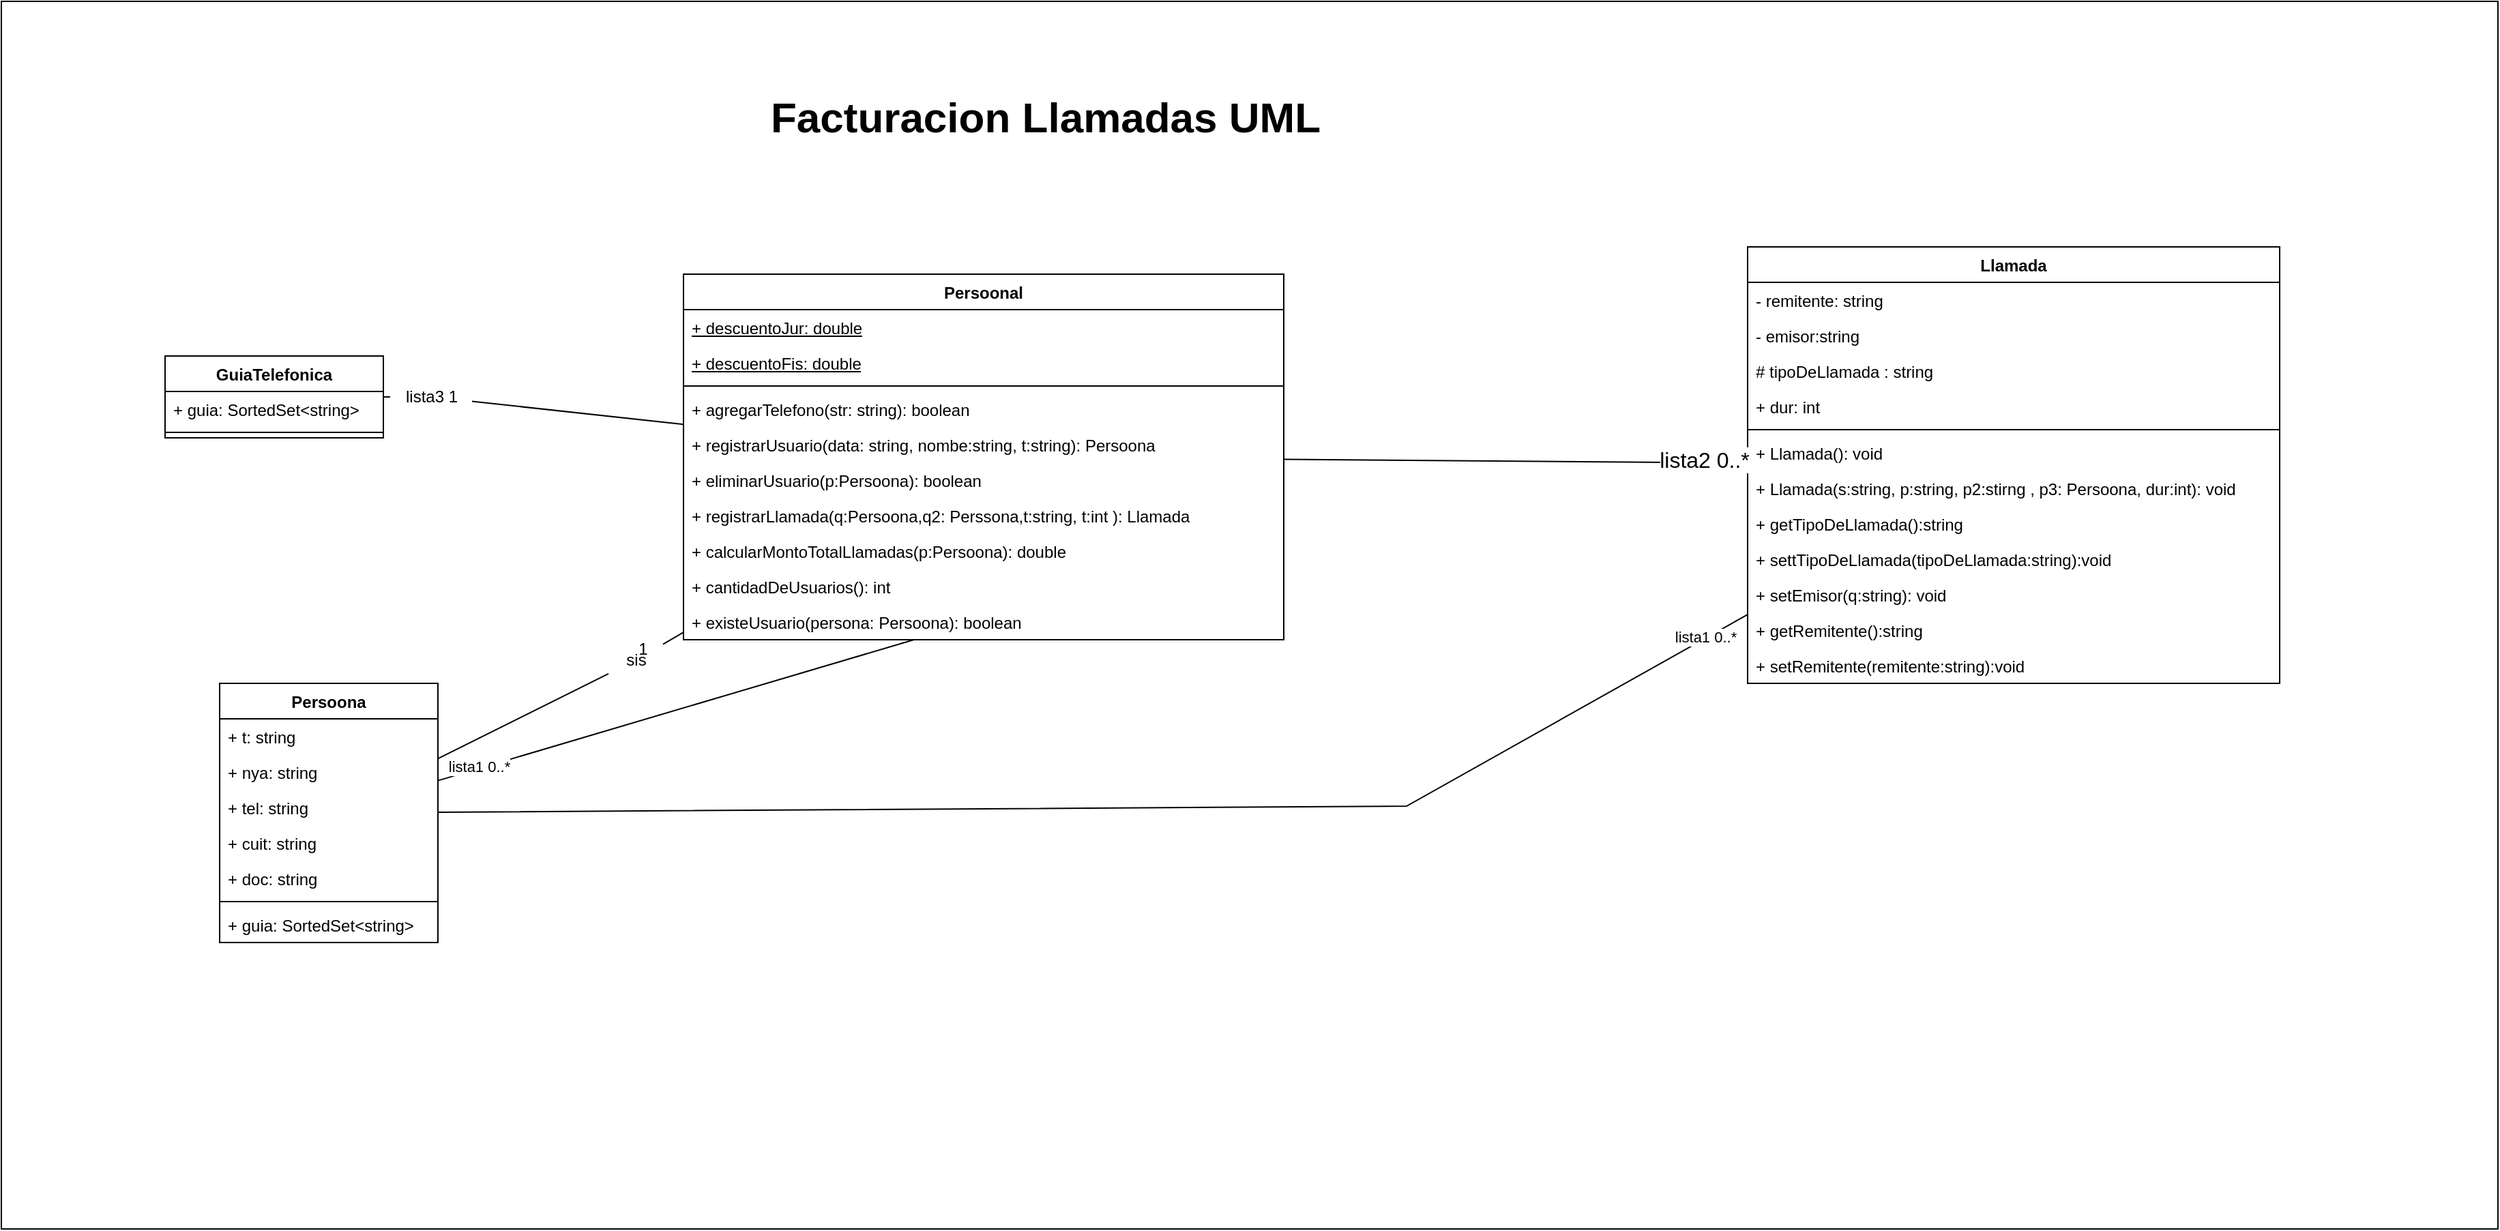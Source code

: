 <mxfile version="21.2.9" type="github">
  <diagram name="Page-1" id="Hu1fo8L_vSfaTOal0M1E">
    <mxGraphModel dx="2074" dy="1131" grid="1" gridSize="10" guides="1" tooltips="1" connect="1" arrows="1" fold="1" page="1" pageScale="1" pageWidth="850" pageHeight="1100" math="0" shadow="0">
      <root>
        <mxCell id="0" />
        <mxCell id="1" parent="0" />
        <mxCell id="ogSVJOR4Apt4eJmVQfsl-83" value="" style="rounded=0;whiteSpace=wrap;html=1;" parent="1" vertex="1">
          <mxGeometry x="550" y="400" width="1830" height="900" as="geometry" />
        </mxCell>
        <mxCell id="ogSVJOR4Apt4eJmVQfsl-20" value="Llamada" style="swimlane;fontStyle=1;align=center;verticalAlign=top;childLayout=stackLayout;horizontal=1;startSize=26;horizontalStack=0;resizeParent=1;resizeParentMax=0;resizeLast=0;collapsible=1;marginBottom=0;whiteSpace=wrap;html=1;" parent="1" vertex="1">
          <mxGeometry x="1830" y="580" width="390" height="320" as="geometry" />
        </mxCell>
        <mxCell id="ogSVJOR4Apt4eJmVQfsl-24" value="- remitente: string" style="text;strokeColor=none;fillColor=none;align=left;verticalAlign=top;spacingLeft=4;spacingRight=4;overflow=hidden;rotatable=0;points=[[0,0.5],[1,0.5]];portConstraint=eastwest;whiteSpace=wrap;html=1;" parent="ogSVJOR4Apt4eJmVQfsl-20" vertex="1">
          <mxGeometry y="26" width="390" height="26" as="geometry" />
        </mxCell>
        <mxCell id="ogSVJOR4Apt4eJmVQfsl-25" value="- emisor:string" style="text;strokeColor=none;fillColor=none;align=left;verticalAlign=top;spacingLeft=4;spacingRight=4;overflow=hidden;rotatable=0;points=[[0,0.5],[1,0.5]];portConstraint=eastwest;whiteSpace=wrap;html=1;" parent="ogSVJOR4Apt4eJmVQfsl-20" vertex="1">
          <mxGeometry y="52" width="390" height="26" as="geometry" />
        </mxCell>
        <mxCell id="ogSVJOR4Apt4eJmVQfsl-26" value="# tipoDeLlamada : string" style="text;strokeColor=none;fillColor=none;align=left;verticalAlign=top;spacingLeft=4;spacingRight=4;overflow=hidden;rotatable=0;points=[[0,0.5],[1,0.5]];portConstraint=eastwest;whiteSpace=wrap;html=1;" parent="ogSVJOR4Apt4eJmVQfsl-20" vertex="1">
          <mxGeometry y="78" width="390" height="26" as="geometry" />
        </mxCell>
        <mxCell id="ogSVJOR4Apt4eJmVQfsl-21" value="+ dur: int" style="text;strokeColor=none;fillColor=none;align=left;verticalAlign=top;spacingLeft=4;spacingRight=4;overflow=hidden;rotatable=0;points=[[0,0.5],[1,0.5]];portConstraint=eastwest;whiteSpace=wrap;html=1;" parent="ogSVJOR4Apt4eJmVQfsl-20" vertex="1">
          <mxGeometry y="104" width="390" height="26" as="geometry" />
        </mxCell>
        <mxCell id="ogSVJOR4Apt4eJmVQfsl-22" value="" style="line;strokeWidth=1;fillColor=none;align=left;verticalAlign=middle;spacingTop=-1;spacingLeft=3;spacingRight=3;rotatable=0;labelPosition=right;points=[];portConstraint=eastwest;strokeColor=inherit;" parent="ogSVJOR4Apt4eJmVQfsl-20" vertex="1">
          <mxGeometry y="130" width="390" height="8" as="geometry" />
        </mxCell>
        <mxCell id="ogSVJOR4Apt4eJmVQfsl-23" value="+ Llamada(): void" style="text;strokeColor=none;fillColor=none;align=left;verticalAlign=top;spacingLeft=4;spacingRight=4;overflow=hidden;rotatable=0;points=[[0,0.5],[1,0.5]];portConstraint=eastwest;whiteSpace=wrap;html=1;" parent="ogSVJOR4Apt4eJmVQfsl-20" vertex="1">
          <mxGeometry y="138" width="390" height="26" as="geometry" />
        </mxCell>
        <mxCell id="ogSVJOR4Apt4eJmVQfsl-29" value="+ Llamada(s:string, p:string, p2:stirng , p3: Persoona, dur:int): void" style="text;strokeColor=none;fillColor=none;align=left;verticalAlign=top;spacingLeft=4;spacingRight=4;overflow=hidden;rotatable=0;points=[[0,0.5],[1,0.5]];portConstraint=eastwest;whiteSpace=wrap;html=1;" parent="ogSVJOR4Apt4eJmVQfsl-20" vertex="1">
          <mxGeometry y="164" width="390" height="26" as="geometry" />
        </mxCell>
        <mxCell id="ogSVJOR4Apt4eJmVQfsl-31" value="+ getTipoDeLlamada():string" style="text;strokeColor=none;fillColor=none;align=left;verticalAlign=top;spacingLeft=4;spacingRight=4;overflow=hidden;rotatable=0;points=[[0,0.5],[1,0.5]];portConstraint=eastwest;whiteSpace=wrap;html=1;" parent="ogSVJOR4Apt4eJmVQfsl-20" vertex="1">
          <mxGeometry y="190" width="390" height="26" as="geometry" />
        </mxCell>
        <mxCell id="ogSVJOR4Apt4eJmVQfsl-33" value="+ settTipoDeLlamada(tipoDeLlamada:string):void" style="text;strokeColor=none;fillColor=none;align=left;verticalAlign=top;spacingLeft=4;spacingRight=4;overflow=hidden;rotatable=0;points=[[0,0.5],[1,0.5]];portConstraint=eastwest;whiteSpace=wrap;html=1;" parent="ogSVJOR4Apt4eJmVQfsl-20" vertex="1">
          <mxGeometry y="216" width="390" height="26" as="geometry" />
        </mxCell>
        <mxCell id="ogSVJOR4Apt4eJmVQfsl-28" value="+ setEmisor(q:string): void" style="text;strokeColor=none;fillColor=none;align=left;verticalAlign=top;spacingLeft=4;spacingRight=4;overflow=hidden;rotatable=0;points=[[0,0.5],[1,0.5]];portConstraint=eastwest;whiteSpace=wrap;html=1;" parent="ogSVJOR4Apt4eJmVQfsl-20" vertex="1">
          <mxGeometry y="242" width="390" height="26" as="geometry" />
        </mxCell>
        <mxCell id="ogSVJOR4Apt4eJmVQfsl-32" value="+ getRemitente():string" style="text;strokeColor=none;fillColor=none;align=left;verticalAlign=top;spacingLeft=4;spacingRight=4;overflow=hidden;rotatable=0;points=[[0,0.5],[1,0.5]];portConstraint=eastwest;whiteSpace=wrap;html=1;" parent="ogSVJOR4Apt4eJmVQfsl-20" vertex="1">
          <mxGeometry y="268" width="390" height="26" as="geometry" />
        </mxCell>
        <mxCell id="ogSVJOR4Apt4eJmVQfsl-34" value="+ setRemitente(remitente:string):void" style="text;strokeColor=none;fillColor=none;align=left;verticalAlign=top;spacingLeft=4;spacingRight=4;overflow=hidden;rotatable=0;points=[[0,0.5],[1,0.5]];portConstraint=eastwest;whiteSpace=wrap;html=1;" parent="ogSVJOR4Apt4eJmVQfsl-20" vertex="1">
          <mxGeometry y="294" width="390" height="26" as="geometry" />
        </mxCell>
        <mxCell id="ogSVJOR4Apt4eJmVQfsl-35" value="Persoonal" style="swimlane;fontStyle=1;align=center;verticalAlign=top;childLayout=stackLayout;horizontal=1;startSize=26;horizontalStack=0;resizeParent=1;resizeParentMax=0;resizeLast=0;collapsible=1;marginBottom=0;whiteSpace=wrap;html=1;" parent="1" vertex="1">
          <mxGeometry x="1050" y="600" width="440" height="268" as="geometry">
            <mxRectangle x="120" y="607" width="100" height="30" as="alternateBounds" />
          </mxGeometry>
        </mxCell>
        <mxCell id="ogSVJOR4Apt4eJmVQfsl-40" value="+ descuentoJur: double" style="text;strokeColor=none;fillColor=none;align=left;verticalAlign=top;spacingLeft=4;spacingRight=4;overflow=hidden;rotatable=0;points=[[0,0.5],[1,0.5]];portConstraint=eastwest;whiteSpace=wrap;html=1;fontStyle=4" parent="ogSVJOR4Apt4eJmVQfsl-35" vertex="1">
          <mxGeometry y="26" width="440" height="26" as="geometry" />
        </mxCell>
        <mxCell id="ogSVJOR4Apt4eJmVQfsl-50" value="+ descuentoFis: double" style="text;strokeColor=none;fillColor=none;align=left;verticalAlign=top;spacingLeft=4;spacingRight=4;overflow=hidden;rotatable=0;points=[[0,0.5],[1,0.5]];portConstraint=eastwest;whiteSpace=wrap;html=1;fontStyle=4" parent="ogSVJOR4Apt4eJmVQfsl-35" vertex="1">
          <mxGeometry y="52" width="440" height="26" as="geometry" />
        </mxCell>
        <mxCell id="ogSVJOR4Apt4eJmVQfsl-37" value="" style="line;strokeWidth=1;fillColor=none;align=left;verticalAlign=middle;spacingTop=-1;spacingLeft=3;spacingRight=3;rotatable=0;labelPosition=right;points=[];portConstraint=eastwest;strokeColor=inherit;" parent="ogSVJOR4Apt4eJmVQfsl-35" vertex="1">
          <mxGeometry y="78" width="440" height="8" as="geometry" />
        </mxCell>
        <mxCell id="ogSVJOR4Apt4eJmVQfsl-41" value="+ agregarTelefono(str: string): boolean" style="text;strokeColor=none;fillColor=none;align=left;verticalAlign=top;spacingLeft=4;spacingRight=4;overflow=hidden;rotatable=0;points=[[0,0.5],[1,0.5]];portConstraint=eastwest;whiteSpace=wrap;html=1;" parent="ogSVJOR4Apt4eJmVQfsl-35" vertex="1">
          <mxGeometry y="86" width="440" height="26" as="geometry" />
        </mxCell>
        <mxCell id="ogSVJOR4Apt4eJmVQfsl-42" value="+ registrarUsuario(data: string, nombe:string, t:string): Persoona" style="text;strokeColor=none;fillColor=none;align=left;verticalAlign=top;spacingLeft=4;spacingRight=4;overflow=hidden;rotatable=0;points=[[0,0.5],[1,0.5]];portConstraint=eastwest;whiteSpace=wrap;html=1;" parent="ogSVJOR4Apt4eJmVQfsl-35" vertex="1">
          <mxGeometry y="112" width="440" height="26" as="geometry" />
        </mxCell>
        <mxCell id="ogSVJOR4Apt4eJmVQfsl-43" value="+ eliminarUsuario(p:Persoona): boolean" style="text;strokeColor=none;fillColor=none;align=left;verticalAlign=top;spacingLeft=4;spacingRight=4;overflow=hidden;rotatable=0;points=[[0,0.5],[1,0.5]];portConstraint=eastwest;whiteSpace=wrap;html=1;" parent="ogSVJOR4Apt4eJmVQfsl-35" vertex="1">
          <mxGeometry y="138" width="440" height="26" as="geometry" />
        </mxCell>
        <mxCell id="ogSVJOR4Apt4eJmVQfsl-44" value="+ registrarLlamada(q:Persoona,q2: Perssona,t:string, t:int ): Llamada" style="text;strokeColor=none;fillColor=none;align=left;verticalAlign=top;spacingLeft=4;spacingRight=4;overflow=hidden;rotatable=0;points=[[0,0.5],[1,0.5]];portConstraint=eastwest;whiteSpace=wrap;html=1;" parent="ogSVJOR4Apt4eJmVQfsl-35" vertex="1">
          <mxGeometry y="164" width="440" height="26" as="geometry" />
        </mxCell>
        <mxCell id="ogSVJOR4Apt4eJmVQfsl-45" value="+ calcularMontoTotalLlamadas(p:Persoona): double" style="text;strokeColor=none;fillColor=none;align=left;verticalAlign=top;spacingLeft=4;spacingRight=4;overflow=hidden;rotatable=0;points=[[0,0.5],[1,0.5]];portConstraint=eastwest;whiteSpace=wrap;html=1;" parent="ogSVJOR4Apt4eJmVQfsl-35" vertex="1">
          <mxGeometry y="190" width="440" height="26" as="geometry" />
        </mxCell>
        <mxCell id="ogSVJOR4Apt4eJmVQfsl-46" value="+ cantidadDeUsuarios(): int" style="text;strokeColor=none;fillColor=none;align=left;verticalAlign=top;spacingLeft=4;spacingRight=4;overflow=hidden;rotatable=0;points=[[0,0.5],[1,0.5]];portConstraint=eastwest;whiteSpace=wrap;html=1;" parent="ogSVJOR4Apt4eJmVQfsl-35" vertex="1">
          <mxGeometry y="216" width="440" height="26" as="geometry" />
        </mxCell>
        <mxCell id="ogSVJOR4Apt4eJmVQfsl-38" value="+ existeUsuario(persona: Persoona): boolean" style="text;strokeColor=none;fillColor=none;align=left;verticalAlign=top;spacingLeft=4;spacingRight=4;overflow=hidden;rotatable=0;points=[[0,0.5],[1,0.5]];portConstraint=eastwest;whiteSpace=wrap;html=1;" parent="ogSVJOR4Apt4eJmVQfsl-35" vertex="1">
          <mxGeometry y="242" width="440" height="26" as="geometry" />
        </mxCell>
        <mxCell id="ogSVJOR4Apt4eJmVQfsl-51" value="GuiaTelefonica" style="swimlane;fontStyle=1;align=center;verticalAlign=top;childLayout=stackLayout;horizontal=1;startSize=26;horizontalStack=0;resizeParent=1;resizeParentMax=0;resizeLast=0;collapsible=1;marginBottom=0;whiteSpace=wrap;html=1;" parent="1" vertex="1">
          <mxGeometry x="670" y="660" width="160" height="60" as="geometry" />
        </mxCell>
        <mxCell id="ogSVJOR4Apt4eJmVQfsl-52" value="+ guia: SortedSet&amp;lt;string&amp;gt;" style="text;strokeColor=none;fillColor=none;align=left;verticalAlign=top;spacingLeft=4;spacingRight=4;overflow=hidden;rotatable=0;points=[[0,0.5],[1,0.5]];portConstraint=eastwest;whiteSpace=wrap;html=1;" parent="ogSVJOR4Apt4eJmVQfsl-51" vertex="1">
          <mxGeometry y="26" width="160" height="26" as="geometry" />
        </mxCell>
        <mxCell id="ogSVJOR4Apt4eJmVQfsl-53" value="" style="line;strokeWidth=1;fillColor=none;align=left;verticalAlign=middle;spacingTop=-1;spacingLeft=3;spacingRight=3;rotatable=0;labelPosition=right;points=[];portConstraint=eastwest;strokeColor=inherit;" parent="ogSVJOR4Apt4eJmVQfsl-51" vertex="1">
          <mxGeometry y="52" width="160" height="8" as="geometry" />
        </mxCell>
        <mxCell id="ogSVJOR4Apt4eJmVQfsl-55" value="Persoona" style="swimlane;fontStyle=1;align=center;verticalAlign=top;childLayout=stackLayout;horizontal=1;startSize=26;horizontalStack=0;resizeParent=1;resizeParentMax=0;resizeLast=0;collapsible=1;marginBottom=0;whiteSpace=wrap;html=1;" parent="1" vertex="1">
          <mxGeometry x="710" y="900" width="160" height="190" as="geometry" />
        </mxCell>
        <mxCell id="ogSVJOR4Apt4eJmVQfsl-69" value="+ t: string" style="text;strokeColor=none;fillColor=none;align=left;verticalAlign=top;spacingLeft=4;spacingRight=4;overflow=hidden;rotatable=0;points=[[0,0.5],[1,0.5]];portConstraint=eastwest;whiteSpace=wrap;html=1;" parent="ogSVJOR4Apt4eJmVQfsl-55" vertex="1">
          <mxGeometry y="26" width="160" height="26" as="geometry" />
        </mxCell>
        <mxCell id="ogSVJOR4Apt4eJmVQfsl-60" value="+ nya: string" style="text;strokeColor=none;fillColor=none;align=left;verticalAlign=top;spacingLeft=4;spacingRight=4;overflow=hidden;rotatable=0;points=[[0,0.5],[1,0.5]];portConstraint=eastwest;whiteSpace=wrap;html=1;" parent="ogSVJOR4Apt4eJmVQfsl-55" vertex="1">
          <mxGeometry y="52" width="160" height="26" as="geometry" />
        </mxCell>
        <mxCell id="ogSVJOR4Apt4eJmVQfsl-67" value="+ tel: string" style="text;strokeColor=none;fillColor=none;align=left;verticalAlign=top;spacingLeft=4;spacingRight=4;overflow=hidden;rotatable=0;points=[[0,0.5],[1,0.5]];portConstraint=eastwest;whiteSpace=wrap;html=1;" parent="ogSVJOR4Apt4eJmVQfsl-55" vertex="1">
          <mxGeometry y="78" width="160" height="26" as="geometry" />
        </mxCell>
        <mxCell id="ogSVJOR4Apt4eJmVQfsl-65" value="+ cuit: string" style="text;strokeColor=none;fillColor=none;align=left;verticalAlign=top;spacingLeft=4;spacingRight=4;overflow=hidden;rotatable=0;points=[[0,0.5],[1,0.5]];portConstraint=eastwest;whiteSpace=wrap;html=1;" parent="ogSVJOR4Apt4eJmVQfsl-55" vertex="1">
          <mxGeometry y="104" width="160" height="26" as="geometry" />
        </mxCell>
        <mxCell id="ogSVJOR4Apt4eJmVQfsl-68" value="+ doc: string" style="text;strokeColor=none;fillColor=none;align=left;verticalAlign=top;spacingLeft=4;spacingRight=4;overflow=hidden;rotatable=0;points=[[0,0.5],[1,0.5]];portConstraint=eastwest;whiteSpace=wrap;html=1;" parent="ogSVJOR4Apt4eJmVQfsl-55" vertex="1">
          <mxGeometry y="130" width="160" height="26" as="geometry" />
        </mxCell>
        <mxCell id="ogSVJOR4Apt4eJmVQfsl-57" value="" style="line;strokeWidth=1;fillColor=none;align=left;verticalAlign=middle;spacingTop=-1;spacingLeft=3;spacingRight=3;rotatable=0;labelPosition=right;points=[];portConstraint=eastwest;strokeColor=inherit;" parent="ogSVJOR4Apt4eJmVQfsl-55" vertex="1">
          <mxGeometry y="156" width="160" height="8" as="geometry" />
        </mxCell>
        <mxCell id="ogSVJOR4Apt4eJmVQfsl-58" value="+ guia: SortedSet&amp;lt;string&amp;gt;" style="text;strokeColor=none;fillColor=none;align=left;verticalAlign=top;spacingLeft=4;spacingRight=4;overflow=hidden;rotatable=0;points=[[0,0.5],[1,0.5]];portConstraint=eastwest;whiteSpace=wrap;html=1;" parent="ogSVJOR4Apt4eJmVQfsl-55" vertex="1">
          <mxGeometry y="164" width="160" height="26" as="geometry" />
        </mxCell>
        <mxCell id="ogSVJOR4Apt4eJmVQfsl-71" value="" style="endArrow=none;html=1;rounded=0;" parent="1" source="ogSVJOR4Apt4eJmVQfsl-72" target="ogSVJOR4Apt4eJmVQfsl-35" edge="1">
          <mxGeometry width="50" height="50" relative="1" as="geometry">
            <mxPoint x="650" y="530" as="sourcePoint" />
            <mxPoint x="700" y="480" as="targetPoint" />
          </mxGeometry>
        </mxCell>
        <mxCell id="ogSVJOR4Apt4eJmVQfsl-73" value="" style="endArrow=none;html=1;rounded=0;" parent="1" source="ogSVJOR4Apt4eJmVQfsl-51" target="ogSVJOR4Apt4eJmVQfsl-72" edge="1">
          <mxGeometry width="50" height="50" relative="1" as="geometry">
            <mxPoint x="585" y="720" as="sourcePoint" />
            <mxPoint x="960" y="720" as="targetPoint" />
          </mxGeometry>
        </mxCell>
        <mxCell id="ogSVJOR4Apt4eJmVQfsl-72" value="lista3 1" style="text;html=1;align=center;verticalAlign=middle;resizable=0;points=[];autosize=1;strokeColor=none;fillColor=none;" parent="1" vertex="1">
          <mxGeometry x="835" y="675" width="60" height="30" as="geometry" />
        </mxCell>
        <mxCell id="ogSVJOR4Apt4eJmVQfsl-74" value="" style="endArrow=none;html=1;rounded=0;" parent="1" source="ogSVJOR4Apt4eJmVQfsl-75" target="ogSVJOR4Apt4eJmVQfsl-35" edge="1">
          <mxGeometry width="50" height="50" relative="1" as="geometry">
            <mxPoint x="650" y="530" as="sourcePoint" />
            <mxPoint x="700" y="480" as="targetPoint" />
          </mxGeometry>
        </mxCell>
        <mxCell id="ogSVJOR4Apt4eJmVQfsl-76" value="" style="endArrow=none;html=1;rounded=0;" parent="1" source="ogSVJOR4Apt4eJmVQfsl-55" target="ogSVJOR4Apt4eJmVQfsl-75" edge="1">
          <mxGeometry width="50" height="50" relative="1" as="geometry">
            <mxPoint x="550" y="887" as="sourcePoint" />
            <mxPoint x="960" y="778" as="targetPoint" />
          </mxGeometry>
        </mxCell>
        <mxCell id="ogSVJOR4Apt4eJmVQfsl-75" value="sis" style="text;html=1;align=center;verticalAlign=middle;resizable=0;points=[];autosize=1;strokeColor=none;fillColor=none;" parent="1" vertex="1">
          <mxGeometry x="995" y="868" width="40" height="30" as="geometry" />
        </mxCell>
        <mxCell id="ogSVJOR4Apt4eJmVQfsl-80" value="1" style="text;html=1;align=center;verticalAlign=middle;resizable=0;points=[];autosize=1;strokeColor=none;fillColor=none;" parent="1" vertex="1">
          <mxGeometry x="1005" y="860" width="30" height="30" as="geometry" />
        </mxCell>
        <mxCell id="ogSVJOR4Apt4eJmVQfsl-82" value="Facturacion Llamadas UML" style="text;html=1;align=center;verticalAlign=middle;resizable=0;points=[];autosize=1;strokeColor=none;fillColor=none;fontSize=31;fontStyle=1" parent="1" vertex="1">
          <mxGeometry x="1100" y="460" width="430" height="50" as="geometry" />
        </mxCell>
        <mxCell id="5LCe84V2kAIM69HwKs5V-1" value="" style="endArrow=none;html=1;rounded=0;" edge="1" parent="1" source="ogSVJOR4Apt4eJmVQfsl-35" target="ogSVJOR4Apt4eJmVQfsl-20">
          <mxGeometry width="50" height="50" relative="1" as="geometry">
            <mxPoint x="1020" y="600" as="sourcePoint" />
            <mxPoint x="1070" y="550" as="targetPoint" />
          </mxGeometry>
        </mxCell>
        <mxCell id="5LCe84V2kAIM69HwKs5V-2" value="lista2 0..*" style="edgeLabel;html=1;align=center;verticalAlign=middle;resizable=0;points=[];fontSize=16;" vertex="1" connectable="0" parent="5LCe84V2kAIM69HwKs5V-1">
          <mxGeometry x="0.812" y="2" relative="1" as="geometry">
            <mxPoint as="offset" />
          </mxGeometry>
        </mxCell>
        <mxCell id="5LCe84V2kAIM69HwKs5V-3" value="" style="endArrow=none;html=1;rounded=0;" edge="1" parent="1" source="ogSVJOR4Apt4eJmVQfsl-55" target="ogSVJOR4Apt4eJmVQfsl-20">
          <mxGeometry width="50" height="50" relative="1" as="geometry">
            <mxPoint x="880" y="979" as="sourcePoint" />
            <mxPoint x="1010" y="915" as="targetPoint" />
            <Array as="points">
              <mxPoint x="1580" y="990" />
            </Array>
          </mxGeometry>
        </mxCell>
        <mxCell id="5LCe84V2kAIM69HwKs5V-4" value="lista1 0..*" style="edgeLabel;html=1;align=center;verticalAlign=middle;resizable=0;points=[];" vertex="1" connectable="0" parent="5LCe84V2kAIM69HwKs5V-3">
          <mxGeometry x="0.93" y="1" relative="1" as="geometry">
            <mxPoint as="offset" />
          </mxGeometry>
        </mxCell>
        <mxCell id="5LCe84V2kAIM69HwKs5V-5" value="" style="endArrow=none;html=1;rounded=0;entryX=0.384;entryY=1;entryDx=0;entryDy=0;entryPerimeter=0;" edge="1" parent="1" source="ogSVJOR4Apt4eJmVQfsl-55" target="ogSVJOR4Apt4eJmVQfsl-38">
          <mxGeometry width="50" height="50" relative="1" as="geometry">
            <mxPoint x="880" y="970" as="sourcePoint" />
            <mxPoint x="1010" y="914" as="targetPoint" />
          </mxGeometry>
        </mxCell>
        <mxCell id="5LCe84V2kAIM69HwKs5V-6" value="lista1 0..*" style="edgeLabel;html=1;align=center;verticalAlign=middle;resizable=0;points=[];" vertex="1" connectable="0" parent="5LCe84V2kAIM69HwKs5V-5">
          <mxGeometry x="-0.825" y="2" relative="1" as="geometry">
            <mxPoint as="offset" />
          </mxGeometry>
        </mxCell>
      </root>
    </mxGraphModel>
  </diagram>
</mxfile>
